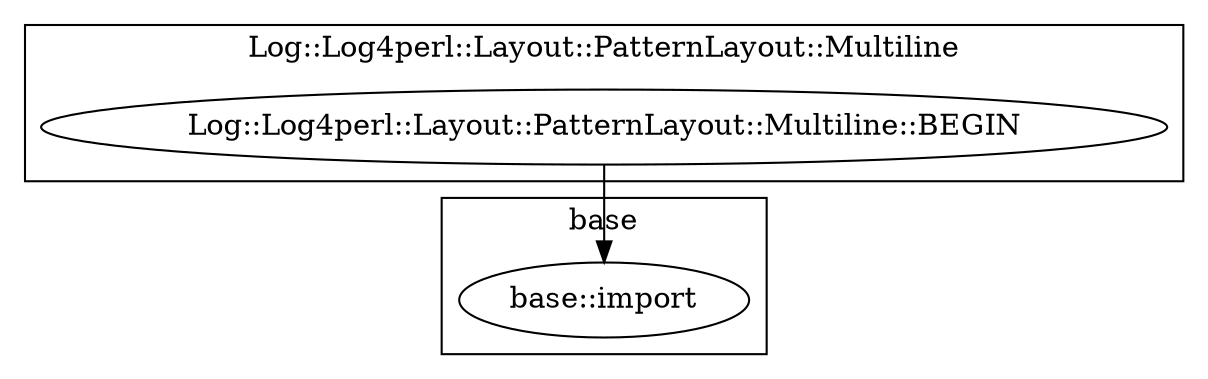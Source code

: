 digraph {
graph [overlap=false]
subgraph cluster_Log_Log4perl_Layout_PatternLayout_Multiline {
	label="Log::Log4perl::Layout::PatternLayout::Multiline";
	"Log::Log4perl::Layout::PatternLayout::Multiline::BEGIN";
}
subgraph cluster_base {
	label="base";
	"base::import";
}
"Log::Log4perl::Layout::PatternLayout::Multiline::BEGIN" -> "base::import";
}

